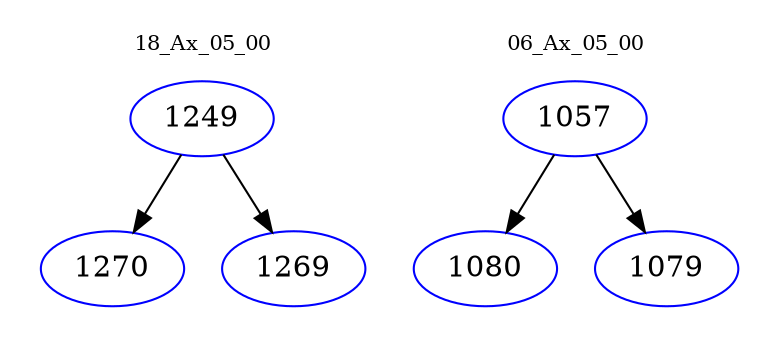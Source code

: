 digraph{
subgraph cluster_0 {
color = white
label = "18_Ax_05_00";
fontsize=10;
T0_1249 [label="1249", color="blue"]
T0_1249 -> T0_1270 [color="black"]
T0_1270 [label="1270", color="blue"]
T0_1249 -> T0_1269 [color="black"]
T0_1269 [label="1269", color="blue"]
}
subgraph cluster_1 {
color = white
label = "06_Ax_05_00";
fontsize=10;
T1_1057 [label="1057", color="blue"]
T1_1057 -> T1_1080 [color="black"]
T1_1080 [label="1080", color="blue"]
T1_1057 -> T1_1079 [color="black"]
T1_1079 [label="1079", color="blue"]
}
}
